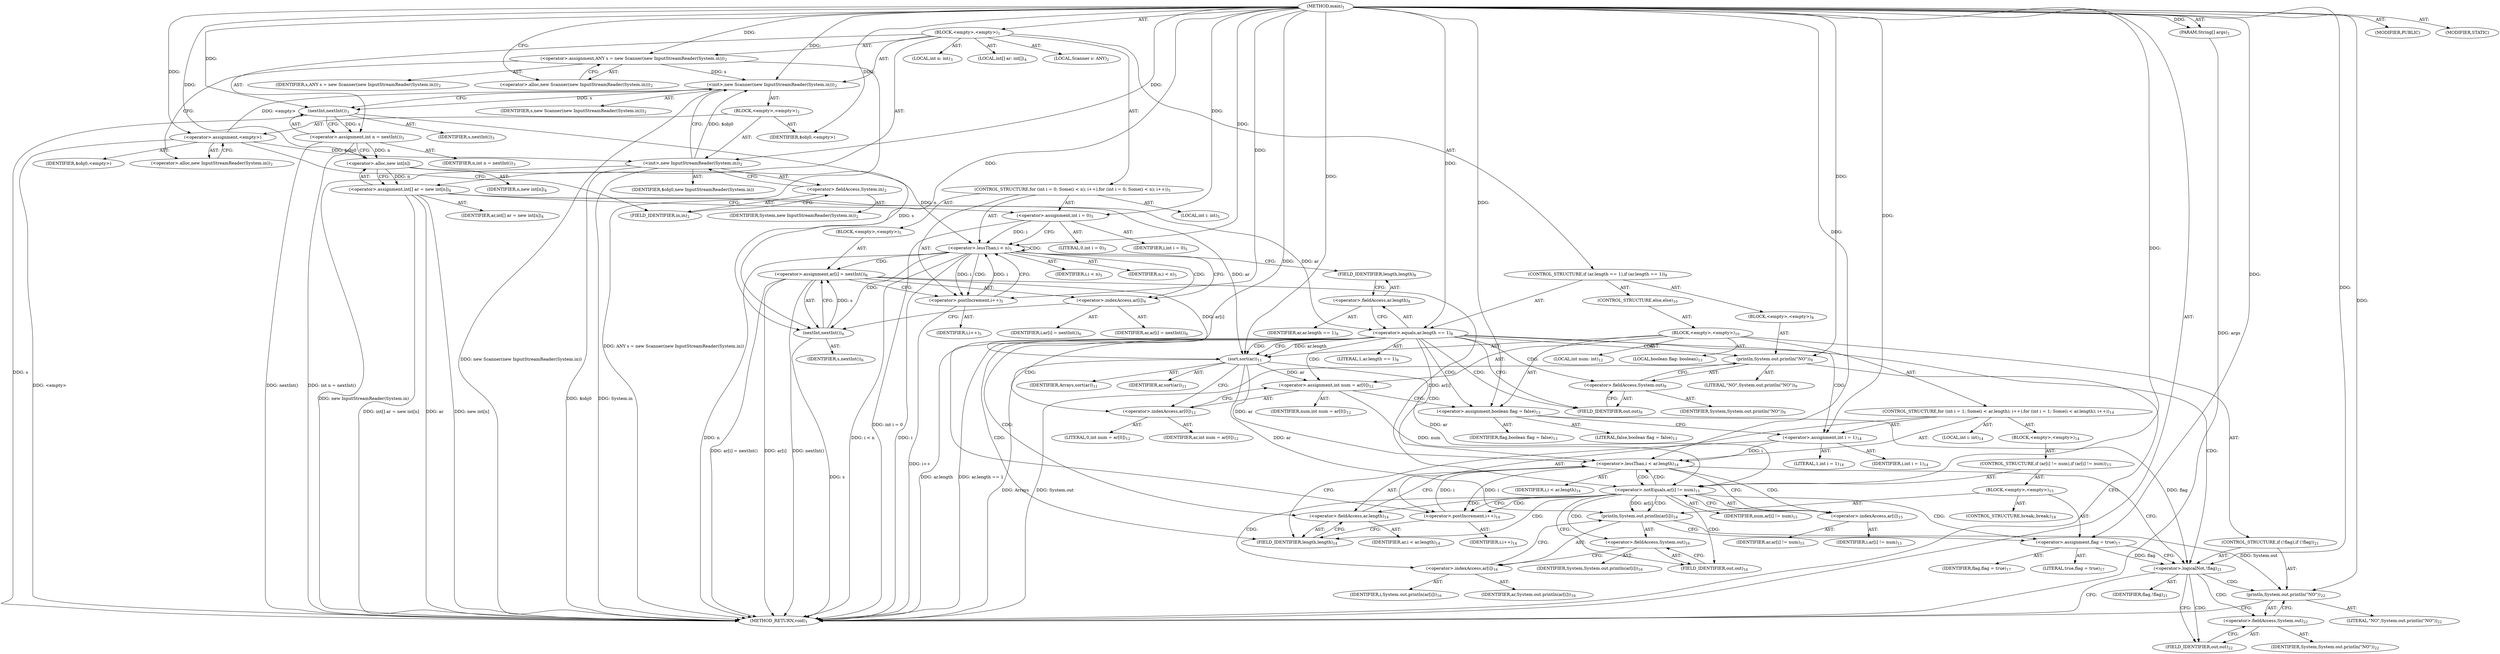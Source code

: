 digraph "main" {  
"19" [label = <(METHOD,main)<SUB>1</SUB>> ]
"20" [label = <(PARAM,String[] args)<SUB>1</SUB>> ]
"21" [label = <(BLOCK,&lt;empty&gt;,&lt;empty&gt;)<SUB>1</SUB>> ]
"4" [label = <(LOCAL,Scanner s: ANY)<SUB>2</SUB>> ]
"22" [label = <(&lt;operator&gt;.assignment,ANY s = new Scanner(new InputStreamReader(System.in)))<SUB>2</SUB>> ]
"23" [label = <(IDENTIFIER,s,ANY s = new Scanner(new InputStreamReader(System.in)))<SUB>2</SUB>> ]
"24" [label = <(&lt;operator&gt;.alloc,new Scanner(new InputStreamReader(System.in)))<SUB>2</SUB>> ]
"25" [label = <(&lt;init&gt;,new Scanner(new InputStreamReader(System.in)))<SUB>2</SUB>> ]
"3" [label = <(IDENTIFIER,s,new Scanner(new InputStreamReader(System.in)))<SUB>2</SUB>> ]
"26" [label = <(BLOCK,&lt;empty&gt;,&lt;empty&gt;)<SUB>2</SUB>> ]
"27" [label = <(&lt;operator&gt;.assignment,&lt;empty&gt;)> ]
"28" [label = <(IDENTIFIER,$obj0,&lt;empty&gt;)> ]
"29" [label = <(&lt;operator&gt;.alloc,new InputStreamReader(System.in))<SUB>2</SUB>> ]
"30" [label = <(&lt;init&gt;,new InputStreamReader(System.in))<SUB>2</SUB>> ]
"31" [label = <(IDENTIFIER,$obj0,new InputStreamReader(System.in))> ]
"32" [label = <(&lt;operator&gt;.fieldAccess,System.in)<SUB>2</SUB>> ]
"33" [label = <(IDENTIFIER,System,new InputStreamReader(System.in))<SUB>2</SUB>> ]
"34" [label = <(FIELD_IDENTIFIER,in,in)<SUB>2</SUB>> ]
"35" [label = <(IDENTIFIER,$obj0,&lt;empty&gt;)> ]
"36" [label = <(LOCAL,int n: int)<SUB>3</SUB>> ]
"37" [label = <(&lt;operator&gt;.assignment,int n = nextInt())<SUB>3</SUB>> ]
"38" [label = <(IDENTIFIER,n,int n = nextInt())<SUB>3</SUB>> ]
"39" [label = <(nextInt,nextInt())<SUB>3</SUB>> ]
"40" [label = <(IDENTIFIER,s,nextInt())<SUB>3</SUB>> ]
"41" [label = <(LOCAL,int[] ar: int[])<SUB>4</SUB>> ]
"42" [label = <(&lt;operator&gt;.assignment,int[] ar = new int[n])<SUB>4</SUB>> ]
"43" [label = <(IDENTIFIER,ar,int[] ar = new int[n])<SUB>4</SUB>> ]
"44" [label = <(&lt;operator&gt;.alloc,new int[n])> ]
"45" [label = <(IDENTIFIER,n,new int[n])<SUB>4</SUB>> ]
"46" [label = <(CONTROL_STRUCTURE,for (int i = 0; Some(i &lt; n); i++),for (int i = 0; Some(i &lt; n); i++))<SUB>5</SUB>> ]
"47" [label = <(LOCAL,int i: int)<SUB>5</SUB>> ]
"48" [label = <(&lt;operator&gt;.assignment,int i = 0)<SUB>5</SUB>> ]
"49" [label = <(IDENTIFIER,i,int i = 0)<SUB>5</SUB>> ]
"50" [label = <(LITERAL,0,int i = 0)<SUB>5</SUB>> ]
"51" [label = <(&lt;operator&gt;.lessThan,i &lt; n)<SUB>5</SUB>> ]
"52" [label = <(IDENTIFIER,i,i &lt; n)<SUB>5</SUB>> ]
"53" [label = <(IDENTIFIER,n,i &lt; n)<SUB>5</SUB>> ]
"54" [label = <(&lt;operator&gt;.postIncrement,i++)<SUB>5</SUB>> ]
"55" [label = <(IDENTIFIER,i,i++)<SUB>5</SUB>> ]
"56" [label = <(BLOCK,&lt;empty&gt;,&lt;empty&gt;)<SUB>5</SUB>> ]
"57" [label = <(&lt;operator&gt;.assignment,ar[i] = nextInt())<SUB>6</SUB>> ]
"58" [label = <(&lt;operator&gt;.indexAccess,ar[i])<SUB>6</SUB>> ]
"59" [label = <(IDENTIFIER,ar,ar[i] = nextInt())<SUB>6</SUB>> ]
"60" [label = <(IDENTIFIER,i,ar[i] = nextInt())<SUB>6</SUB>> ]
"61" [label = <(nextInt,nextInt())<SUB>6</SUB>> ]
"62" [label = <(IDENTIFIER,s,nextInt())<SUB>6</SUB>> ]
"63" [label = <(CONTROL_STRUCTURE,if (ar.length == 1),if (ar.length == 1))<SUB>8</SUB>> ]
"64" [label = <(&lt;operator&gt;.equals,ar.length == 1)<SUB>8</SUB>> ]
"65" [label = <(&lt;operator&gt;.fieldAccess,ar.length)<SUB>8</SUB>> ]
"66" [label = <(IDENTIFIER,ar,ar.length == 1)<SUB>8</SUB>> ]
"67" [label = <(FIELD_IDENTIFIER,length,length)<SUB>8</SUB>> ]
"68" [label = <(LITERAL,1,ar.length == 1)<SUB>8</SUB>> ]
"69" [label = <(BLOCK,&lt;empty&gt;,&lt;empty&gt;)<SUB>8</SUB>> ]
"70" [label = <(println,System.out.println(&quot;NO&quot;))<SUB>9</SUB>> ]
"71" [label = <(&lt;operator&gt;.fieldAccess,System.out)<SUB>9</SUB>> ]
"72" [label = <(IDENTIFIER,System,System.out.println(&quot;NO&quot;))<SUB>9</SUB>> ]
"73" [label = <(FIELD_IDENTIFIER,out,out)<SUB>9</SUB>> ]
"74" [label = <(LITERAL,&quot;NO&quot;,System.out.println(&quot;NO&quot;))<SUB>9</SUB>> ]
"75" [label = <(CONTROL_STRUCTURE,else,else)<SUB>10</SUB>> ]
"76" [label = <(BLOCK,&lt;empty&gt;,&lt;empty&gt;)<SUB>10</SUB>> ]
"77" [label = <(sort,sort(ar))<SUB>11</SUB>> ]
"78" [label = <(IDENTIFIER,Arrays,sort(ar))<SUB>11</SUB>> ]
"79" [label = <(IDENTIFIER,ar,sort(ar))<SUB>11</SUB>> ]
"80" [label = <(LOCAL,int num: int)<SUB>12</SUB>> ]
"81" [label = <(&lt;operator&gt;.assignment,int num = ar[0])<SUB>12</SUB>> ]
"82" [label = <(IDENTIFIER,num,int num = ar[0])<SUB>12</SUB>> ]
"83" [label = <(&lt;operator&gt;.indexAccess,ar[0])<SUB>12</SUB>> ]
"84" [label = <(IDENTIFIER,ar,int num = ar[0])<SUB>12</SUB>> ]
"85" [label = <(LITERAL,0,int num = ar[0])<SUB>12</SUB>> ]
"86" [label = <(LOCAL,boolean flag: boolean)<SUB>13</SUB>> ]
"87" [label = <(&lt;operator&gt;.assignment,boolean flag = false)<SUB>13</SUB>> ]
"88" [label = <(IDENTIFIER,flag,boolean flag = false)<SUB>13</SUB>> ]
"89" [label = <(LITERAL,false,boolean flag = false)<SUB>13</SUB>> ]
"90" [label = <(CONTROL_STRUCTURE,for (int i = 1; Some(i &lt; ar.length); i++),for (int i = 1; Some(i &lt; ar.length); i++))<SUB>14</SUB>> ]
"91" [label = <(LOCAL,int i: int)<SUB>14</SUB>> ]
"92" [label = <(&lt;operator&gt;.assignment,int i = 1)<SUB>14</SUB>> ]
"93" [label = <(IDENTIFIER,i,int i = 1)<SUB>14</SUB>> ]
"94" [label = <(LITERAL,1,int i = 1)<SUB>14</SUB>> ]
"95" [label = <(&lt;operator&gt;.lessThan,i &lt; ar.length)<SUB>14</SUB>> ]
"96" [label = <(IDENTIFIER,i,i &lt; ar.length)<SUB>14</SUB>> ]
"97" [label = <(&lt;operator&gt;.fieldAccess,ar.length)<SUB>14</SUB>> ]
"98" [label = <(IDENTIFIER,ar,i &lt; ar.length)<SUB>14</SUB>> ]
"99" [label = <(FIELD_IDENTIFIER,length,length)<SUB>14</SUB>> ]
"100" [label = <(&lt;operator&gt;.postIncrement,i++)<SUB>14</SUB>> ]
"101" [label = <(IDENTIFIER,i,i++)<SUB>14</SUB>> ]
"102" [label = <(BLOCK,&lt;empty&gt;,&lt;empty&gt;)<SUB>14</SUB>> ]
"103" [label = <(CONTROL_STRUCTURE,if (ar[i] != num),if (ar[i] != num))<SUB>15</SUB>> ]
"104" [label = <(&lt;operator&gt;.notEquals,ar[i] != num)<SUB>15</SUB>> ]
"105" [label = <(&lt;operator&gt;.indexAccess,ar[i])<SUB>15</SUB>> ]
"106" [label = <(IDENTIFIER,ar,ar[i] != num)<SUB>15</SUB>> ]
"107" [label = <(IDENTIFIER,i,ar[i] != num)<SUB>15</SUB>> ]
"108" [label = <(IDENTIFIER,num,ar[i] != num)<SUB>15</SUB>> ]
"109" [label = <(BLOCK,&lt;empty&gt;,&lt;empty&gt;)<SUB>15</SUB>> ]
"110" [label = <(println,System.out.println(ar[i]))<SUB>16</SUB>> ]
"111" [label = <(&lt;operator&gt;.fieldAccess,System.out)<SUB>16</SUB>> ]
"112" [label = <(IDENTIFIER,System,System.out.println(ar[i]))<SUB>16</SUB>> ]
"113" [label = <(FIELD_IDENTIFIER,out,out)<SUB>16</SUB>> ]
"114" [label = <(&lt;operator&gt;.indexAccess,ar[i])<SUB>16</SUB>> ]
"115" [label = <(IDENTIFIER,ar,System.out.println(ar[i]))<SUB>16</SUB>> ]
"116" [label = <(IDENTIFIER,i,System.out.println(ar[i]))<SUB>16</SUB>> ]
"117" [label = <(&lt;operator&gt;.assignment,flag = true)<SUB>17</SUB>> ]
"118" [label = <(IDENTIFIER,flag,flag = true)<SUB>17</SUB>> ]
"119" [label = <(LITERAL,true,flag = true)<SUB>17</SUB>> ]
"120" [label = <(CONTROL_STRUCTURE,break;,break;)<SUB>18</SUB>> ]
"121" [label = <(CONTROL_STRUCTURE,if (!flag),if (!flag))<SUB>21</SUB>> ]
"122" [label = <(&lt;operator&gt;.logicalNot,!flag)<SUB>21</SUB>> ]
"123" [label = <(IDENTIFIER,flag,!flag)<SUB>21</SUB>> ]
"124" [label = <(println,System.out.println(&quot;NO&quot;))<SUB>22</SUB>> ]
"125" [label = <(&lt;operator&gt;.fieldAccess,System.out)<SUB>22</SUB>> ]
"126" [label = <(IDENTIFIER,System,System.out.println(&quot;NO&quot;))<SUB>22</SUB>> ]
"127" [label = <(FIELD_IDENTIFIER,out,out)<SUB>22</SUB>> ]
"128" [label = <(LITERAL,&quot;NO&quot;,System.out.println(&quot;NO&quot;))<SUB>22</SUB>> ]
"129" [label = <(MODIFIER,PUBLIC)> ]
"130" [label = <(MODIFIER,STATIC)> ]
"131" [label = <(METHOD_RETURN,void)<SUB>1</SUB>> ]
  "19" -> "20"  [ label = "AST: "] 
  "19" -> "21"  [ label = "AST: "] 
  "19" -> "129"  [ label = "AST: "] 
  "19" -> "130"  [ label = "AST: "] 
  "19" -> "131"  [ label = "AST: "] 
  "21" -> "4"  [ label = "AST: "] 
  "21" -> "22"  [ label = "AST: "] 
  "21" -> "25"  [ label = "AST: "] 
  "21" -> "36"  [ label = "AST: "] 
  "21" -> "37"  [ label = "AST: "] 
  "21" -> "41"  [ label = "AST: "] 
  "21" -> "42"  [ label = "AST: "] 
  "21" -> "46"  [ label = "AST: "] 
  "21" -> "63"  [ label = "AST: "] 
  "22" -> "23"  [ label = "AST: "] 
  "22" -> "24"  [ label = "AST: "] 
  "25" -> "3"  [ label = "AST: "] 
  "25" -> "26"  [ label = "AST: "] 
  "26" -> "27"  [ label = "AST: "] 
  "26" -> "30"  [ label = "AST: "] 
  "26" -> "35"  [ label = "AST: "] 
  "27" -> "28"  [ label = "AST: "] 
  "27" -> "29"  [ label = "AST: "] 
  "30" -> "31"  [ label = "AST: "] 
  "30" -> "32"  [ label = "AST: "] 
  "32" -> "33"  [ label = "AST: "] 
  "32" -> "34"  [ label = "AST: "] 
  "37" -> "38"  [ label = "AST: "] 
  "37" -> "39"  [ label = "AST: "] 
  "39" -> "40"  [ label = "AST: "] 
  "42" -> "43"  [ label = "AST: "] 
  "42" -> "44"  [ label = "AST: "] 
  "44" -> "45"  [ label = "AST: "] 
  "46" -> "47"  [ label = "AST: "] 
  "46" -> "48"  [ label = "AST: "] 
  "46" -> "51"  [ label = "AST: "] 
  "46" -> "54"  [ label = "AST: "] 
  "46" -> "56"  [ label = "AST: "] 
  "48" -> "49"  [ label = "AST: "] 
  "48" -> "50"  [ label = "AST: "] 
  "51" -> "52"  [ label = "AST: "] 
  "51" -> "53"  [ label = "AST: "] 
  "54" -> "55"  [ label = "AST: "] 
  "56" -> "57"  [ label = "AST: "] 
  "57" -> "58"  [ label = "AST: "] 
  "57" -> "61"  [ label = "AST: "] 
  "58" -> "59"  [ label = "AST: "] 
  "58" -> "60"  [ label = "AST: "] 
  "61" -> "62"  [ label = "AST: "] 
  "63" -> "64"  [ label = "AST: "] 
  "63" -> "69"  [ label = "AST: "] 
  "63" -> "75"  [ label = "AST: "] 
  "64" -> "65"  [ label = "AST: "] 
  "64" -> "68"  [ label = "AST: "] 
  "65" -> "66"  [ label = "AST: "] 
  "65" -> "67"  [ label = "AST: "] 
  "69" -> "70"  [ label = "AST: "] 
  "70" -> "71"  [ label = "AST: "] 
  "70" -> "74"  [ label = "AST: "] 
  "71" -> "72"  [ label = "AST: "] 
  "71" -> "73"  [ label = "AST: "] 
  "75" -> "76"  [ label = "AST: "] 
  "76" -> "77"  [ label = "AST: "] 
  "76" -> "80"  [ label = "AST: "] 
  "76" -> "81"  [ label = "AST: "] 
  "76" -> "86"  [ label = "AST: "] 
  "76" -> "87"  [ label = "AST: "] 
  "76" -> "90"  [ label = "AST: "] 
  "76" -> "121"  [ label = "AST: "] 
  "77" -> "78"  [ label = "AST: "] 
  "77" -> "79"  [ label = "AST: "] 
  "81" -> "82"  [ label = "AST: "] 
  "81" -> "83"  [ label = "AST: "] 
  "83" -> "84"  [ label = "AST: "] 
  "83" -> "85"  [ label = "AST: "] 
  "87" -> "88"  [ label = "AST: "] 
  "87" -> "89"  [ label = "AST: "] 
  "90" -> "91"  [ label = "AST: "] 
  "90" -> "92"  [ label = "AST: "] 
  "90" -> "95"  [ label = "AST: "] 
  "90" -> "100"  [ label = "AST: "] 
  "90" -> "102"  [ label = "AST: "] 
  "92" -> "93"  [ label = "AST: "] 
  "92" -> "94"  [ label = "AST: "] 
  "95" -> "96"  [ label = "AST: "] 
  "95" -> "97"  [ label = "AST: "] 
  "97" -> "98"  [ label = "AST: "] 
  "97" -> "99"  [ label = "AST: "] 
  "100" -> "101"  [ label = "AST: "] 
  "102" -> "103"  [ label = "AST: "] 
  "103" -> "104"  [ label = "AST: "] 
  "103" -> "109"  [ label = "AST: "] 
  "104" -> "105"  [ label = "AST: "] 
  "104" -> "108"  [ label = "AST: "] 
  "105" -> "106"  [ label = "AST: "] 
  "105" -> "107"  [ label = "AST: "] 
  "109" -> "110"  [ label = "AST: "] 
  "109" -> "117"  [ label = "AST: "] 
  "109" -> "120"  [ label = "AST: "] 
  "110" -> "111"  [ label = "AST: "] 
  "110" -> "114"  [ label = "AST: "] 
  "111" -> "112"  [ label = "AST: "] 
  "111" -> "113"  [ label = "AST: "] 
  "114" -> "115"  [ label = "AST: "] 
  "114" -> "116"  [ label = "AST: "] 
  "117" -> "118"  [ label = "AST: "] 
  "117" -> "119"  [ label = "AST: "] 
  "121" -> "122"  [ label = "AST: "] 
  "121" -> "124"  [ label = "AST: "] 
  "122" -> "123"  [ label = "AST: "] 
  "124" -> "125"  [ label = "AST: "] 
  "124" -> "128"  [ label = "AST: "] 
  "125" -> "126"  [ label = "AST: "] 
  "125" -> "127"  [ label = "AST: "] 
  "22" -> "29"  [ label = "CFG: "] 
  "25" -> "39"  [ label = "CFG: "] 
  "37" -> "44"  [ label = "CFG: "] 
  "42" -> "48"  [ label = "CFG: "] 
  "24" -> "22"  [ label = "CFG: "] 
  "39" -> "37"  [ label = "CFG: "] 
  "44" -> "42"  [ label = "CFG: "] 
  "48" -> "51"  [ label = "CFG: "] 
  "51" -> "58"  [ label = "CFG: "] 
  "51" -> "67"  [ label = "CFG: "] 
  "54" -> "51"  [ label = "CFG: "] 
  "64" -> "73"  [ label = "CFG: "] 
  "64" -> "77"  [ label = "CFG: "] 
  "27" -> "34"  [ label = "CFG: "] 
  "30" -> "25"  [ label = "CFG: "] 
  "57" -> "54"  [ label = "CFG: "] 
  "65" -> "64"  [ label = "CFG: "] 
  "70" -> "131"  [ label = "CFG: "] 
  "29" -> "27"  [ label = "CFG: "] 
  "32" -> "30"  [ label = "CFG: "] 
  "58" -> "61"  [ label = "CFG: "] 
  "61" -> "57"  [ label = "CFG: "] 
  "67" -> "65"  [ label = "CFG: "] 
  "71" -> "70"  [ label = "CFG: "] 
  "77" -> "83"  [ label = "CFG: "] 
  "81" -> "87"  [ label = "CFG: "] 
  "87" -> "92"  [ label = "CFG: "] 
  "34" -> "32"  [ label = "CFG: "] 
  "73" -> "71"  [ label = "CFG: "] 
  "83" -> "81"  [ label = "CFG: "] 
  "92" -> "99"  [ label = "CFG: "] 
  "95" -> "105"  [ label = "CFG: "] 
  "95" -> "122"  [ label = "CFG: "] 
  "100" -> "99"  [ label = "CFG: "] 
  "122" -> "131"  [ label = "CFG: "] 
  "122" -> "127"  [ label = "CFG: "] 
  "124" -> "131"  [ label = "CFG: "] 
  "97" -> "95"  [ label = "CFG: "] 
  "125" -> "124"  [ label = "CFG: "] 
  "99" -> "97"  [ label = "CFG: "] 
  "104" -> "113"  [ label = "CFG: "] 
  "104" -> "100"  [ label = "CFG: "] 
  "127" -> "125"  [ label = "CFG: "] 
  "105" -> "104"  [ label = "CFG: "] 
  "110" -> "117"  [ label = "CFG: "] 
  "117" -> "122"  [ label = "CFG: "] 
  "111" -> "114"  [ label = "CFG: "] 
  "114" -> "110"  [ label = "CFG: "] 
  "113" -> "111"  [ label = "CFG: "] 
  "19" -> "24"  [ label = "CFG: "] 
  "20" -> "131"  [ label = "DDG: args"] 
  "22" -> "131"  [ label = "DDG: ANY s = new Scanner(new InputStreamReader(System.in))"] 
  "27" -> "131"  [ label = "DDG: &lt;empty&gt;"] 
  "30" -> "131"  [ label = "DDG: $obj0"] 
  "30" -> "131"  [ label = "DDG: System.in"] 
  "30" -> "131"  [ label = "DDG: new InputStreamReader(System.in)"] 
  "25" -> "131"  [ label = "DDG: new Scanner(new InputStreamReader(System.in))"] 
  "39" -> "131"  [ label = "DDG: s"] 
  "37" -> "131"  [ label = "DDG: nextInt()"] 
  "37" -> "131"  [ label = "DDG: int n = nextInt()"] 
  "42" -> "131"  [ label = "DDG: ar"] 
  "42" -> "131"  [ label = "DDG: new int[n]"] 
  "42" -> "131"  [ label = "DDG: int[] ar = new int[n]"] 
  "48" -> "131"  [ label = "DDG: int i = 0"] 
  "51" -> "131"  [ label = "DDG: i"] 
  "51" -> "131"  [ label = "DDG: n"] 
  "51" -> "131"  [ label = "DDG: i &lt; n"] 
  "64" -> "131"  [ label = "DDG: ar.length"] 
  "64" -> "131"  [ label = "DDG: ar.length == 1"] 
  "70" -> "131"  [ label = "DDG: System.out"] 
  "57" -> "131"  [ label = "DDG: ar[i]"] 
  "61" -> "131"  [ label = "DDG: s"] 
  "57" -> "131"  [ label = "DDG: nextInt()"] 
  "57" -> "131"  [ label = "DDG: ar[i] = nextInt()"] 
  "54" -> "131"  [ label = "DDG: i++"] 
  "77" -> "131"  [ label = "DDG: Arrays"] 
  "19" -> "20"  [ label = "DDG: "] 
  "19" -> "22"  [ label = "DDG: "] 
  "39" -> "37"  [ label = "DDG: s"] 
  "44" -> "42"  [ label = "DDG: n"] 
  "22" -> "25"  [ label = "DDG: s"] 
  "19" -> "25"  [ label = "DDG: "] 
  "27" -> "25"  [ label = "DDG: &lt;empty&gt;"] 
  "30" -> "25"  [ label = "DDG: $obj0"] 
  "19" -> "48"  [ label = "DDG: "] 
  "19" -> "27"  [ label = "DDG: "] 
  "19" -> "35"  [ label = "DDG: "] 
  "25" -> "39"  [ label = "DDG: s"] 
  "19" -> "39"  [ label = "DDG: "] 
  "37" -> "44"  [ label = "DDG: n"] 
  "19" -> "44"  [ label = "DDG: "] 
  "48" -> "51"  [ label = "DDG: i"] 
  "54" -> "51"  [ label = "DDG: i"] 
  "19" -> "51"  [ label = "DDG: "] 
  "44" -> "51"  [ label = "DDG: n"] 
  "51" -> "54"  [ label = "DDG: i"] 
  "19" -> "54"  [ label = "DDG: "] 
  "61" -> "57"  [ label = "DDG: s"] 
  "42" -> "64"  [ label = "DDG: ar"] 
  "19" -> "64"  [ label = "DDG: "] 
  "27" -> "30"  [ label = "DDG: $obj0"] 
  "19" -> "30"  [ label = "DDG: "] 
  "19" -> "70"  [ label = "DDG: "] 
  "77" -> "81"  [ label = "DDG: ar"] 
  "19" -> "87"  [ label = "DDG: "] 
  "39" -> "61"  [ label = "DDG: s"] 
  "19" -> "61"  [ label = "DDG: "] 
  "19" -> "77"  [ label = "DDG: "] 
  "42" -> "77"  [ label = "DDG: ar"] 
  "64" -> "77"  [ label = "DDG: ar.length"] 
  "57" -> "77"  [ label = "DDG: ar[i]"] 
  "19" -> "92"  [ label = "DDG: "] 
  "92" -> "95"  [ label = "DDG: i"] 
  "100" -> "95"  [ label = "DDG: i"] 
  "19" -> "95"  [ label = "DDG: "] 
  "77" -> "95"  [ label = "DDG: ar"] 
  "95" -> "100"  [ label = "DDG: i"] 
  "19" -> "100"  [ label = "DDG: "] 
  "87" -> "122"  [ label = "DDG: flag"] 
  "117" -> "122"  [ label = "DDG: flag"] 
  "19" -> "122"  [ label = "DDG: "] 
  "110" -> "124"  [ label = "DDG: System.out"] 
  "19" -> "124"  [ label = "DDG: "] 
  "77" -> "104"  [ label = "DDG: ar"] 
  "57" -> "104"  [ label = "DDG: ar[i]"] 
  "81" -> "104"  [ label = "DDG: num"] 
  "19" -> "104"  [ label = "DDG: "] 
  "19" -> "117"  [ label = "DDG: "] 
  "77" -> "110"  [ label = "DDG: ar"] 
  "104" -> "110"  [ label = "DDG: ar[i]"] 
  "51" -> "51"  [ label = "CDG: "] 
  "51" -> "57"  [ label = "CDG: "] 
  "51" -> "54"  [ label = "CDG: "] 
  "51" -> "58"  [ label = "CDG: "] 
  "51" -> "61"  [ label = "CDG: "] 
  "64" -> "73"  [ label = "CDG: "] 
  "64" -> "77"  [ label = "CDG: "] 
  "64" -> "122"  [ label = "CDG: "] 
  "64" -> "99"  [ label = "CDG: "] 
  "64" -> "81"  [ label = "CDG: "] 
  "64" -> "95"  [ label = "CDG: "] 
  "64" -> "92"  [ label = "CDG: "] 
  "64" -> "87"  [ label = "CDG: "] 
  "64" -> "97"  [ label = "CDG: "] 
  "64" -> "83"  [ label = "CDG: "] 
  "64" -> "71"  [ label = "CDG: "] 
  "64" -> "70"  [ label = "CDG: "] 
  "95" -> "104"  [ label = "CDG: "] 
  "95" -> "105"  [ label = "CDG: "] 
  "122" -> "127"  [ label = "CDG: "] 
  "122" -> "124"  [ label = "CDG: "] 
  "122" -> "125"  [ label = "CDG: "] 
  "104" -> "113"  [ label = "CDG: "] 
  "104" -> "99"  [ label = "CDG: "] 
  "104" -> "114"  [ label = "CDG: "] 
  "104" -> "95"  [ label = "CDG: "] 
  "104" -> "97"  [ label = "CDG: "] 
  "104" -> "100"  [ label = "CDG: "] 
  "104" -> "110"  [ label = "CDG: "] 
  "104" -> "117"  [ label = "CDG: "] 
  "104" -> "111"  [ label = "CDG: "] 
}
